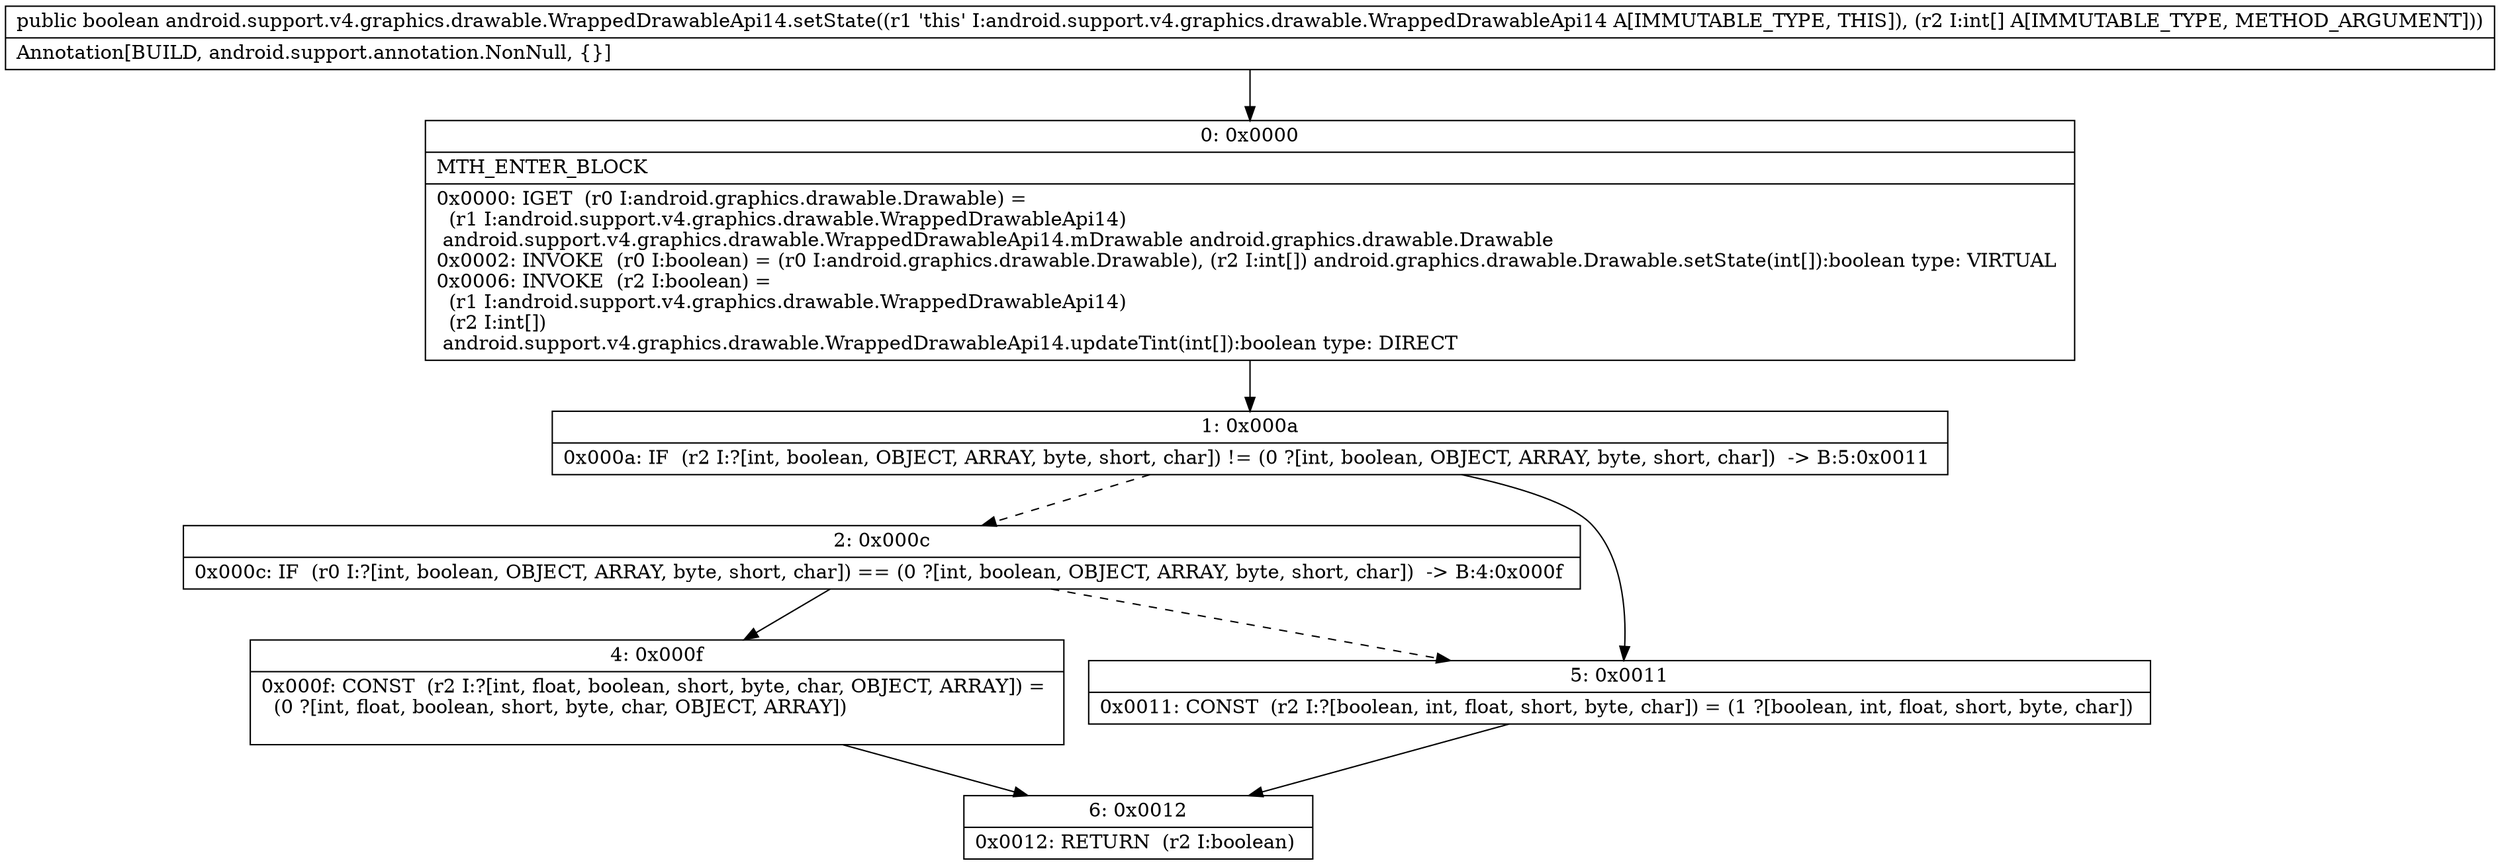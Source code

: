 digraph "CFG forandroid.support.v4.graphics.drawable.WrappedDrawableApi14.setState([I)Z" {
Node_0 [shape=record,label="{0\:\ 0x0000|MTH_ENTER_BLOCK\l|0x0000: IGET  (r0 I:android.graphics.drawable.Drawable) = \l  (r1 I:android.support.v4.graphics.drawable.WrappedDrawableApi14)\l android.support.v4.graphics.drawable.WrappedDrawableApi14.mDrawable android.graphics.drawable.Drawable \l0x0002: INVOKE  (r0 I:boolean) = (r0 I:android.graphics.drawable.Drawable), (r2 I:int[]) android.graphics.drawable.Drawable.setState(int[]):boolean type: VIRTUAL \l0x0006: INVOKE  (r2 I:boolean) = \l  (r1 I:android.support.v4.graphics.drawable.WrappedDrawableApi14)\l  (r2 I:int[])\l android.support.v4.graphics.drawable.WrappedDrawableApi14.updateTint(int[]):boolean type: DIRECT \l}"];
Node_1 [shape=record,label="{1\:\ 0x000a|0x000a: IF  (r2 I:?[int, boolean, OBJECT, ARRAY, byte, short, char]) != (0 ?[int, boolean, OBJECT, ARRAY, byte, short, char])  \-\> B:5:0x0011 \l}"];
Node_2 [shape=record,label="{2\:\ 0x000c|0x000c: IF  (r0 I:?[int, boolean, OBJECT, ARRAY, byte, short, char]) == (0 ?[int, boolean, OBJECT, ARRAY, byte, short, char])  \-\> B:4:0x000f \l}"];
Node_4 [shape=record,label="{4\:\ 0x000f|0x000f: CONST  (r2 I:?[int, float, boolean, short, byte, char, OBJECT, ARRAY]) = \l  (0 ?[int, float, boolean, short, byte, char, OBJECT, ARRAY])\l \l}"];
Node_5 [shape=record,label="{5\:\ 0x0011|0x0011: CONST  (r2 I:?[boolean, int, float, short, byte, char]) = (1 ?[boolean, int, float, short, byte, char]) \l}"];
Node_6 [shape=record,label="{6\:\ 0x0012|0x0012: RETURN  (r2 I:boolean) \l}"];
MethodNode[shape=record,label="{public boolean android.support.v4.graphics.drawable.WrappedDrawableApi14.setState((r1 'this' I:android.support.v4.graphics.drawable.WrappedDrawableApi14 A[IMMUTABLE_TYPE, THIS]), (r2 I:int[] A[IMMUTABLE_TYPE, METHOD_ARGUMENT]))  | Annotation[BUILD, android.support.annotation.NonNull, \{\}]\l}"];
MethodNode -> Node_0;
Node_0 -> Node_1;
Node_1 -> Node_2[style=dashed];
Node_1 -> Node_5;
Node_2 -> Node_4;
Node_2 -> Node_5[style=dashed];
Node_4 -> Node_6;
Node_5 -> Node_6;
}

